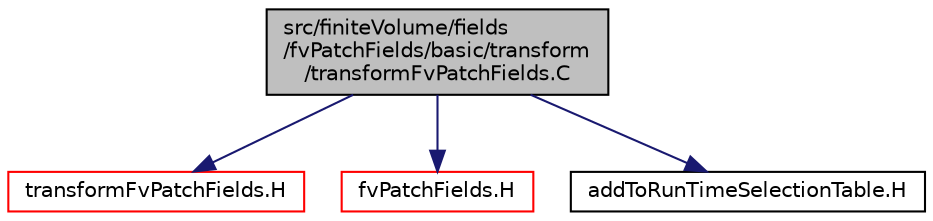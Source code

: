 digraph "src/finiteVolume/fields/fvPatchFields/basic/transform/transformFvPatchFields.C"
{
  bgcolor="transparent";
  edge [fontname="Helvetica",fontsize="10",labelfontname="Helvetica",labelfontsize="10"];
  node [fontname="Helvetica",fontsize="10",shape=record];
  Node1 [label="src/finiteVolume/fields\l/fvPatchFields/basic/transform\l/transformFvPatchFields.C",height=0.2,width=0.4,color="black", fillcolor="grey75", style="filled", fontcolor="black"];
  Node1 -> Node2 [color="midnightblue",fontsize="10",style="solid",fontname="Helvetica"];
  Node2 [label="transformFvPatchFields.H",height=0.2,width=0.4,color="red",URL="$a05372.html"];
  Node1 -> Node3 [color="midnightblue",fontsize="10",style="solid",fontname="Helvetica"];
  Node3 [label="fvPatchFields.H",height=0.2,width=0.4,color="red",URL="$a05698.html"];
  Node1 -> Node4 [color="midnightblue",fontsize="10",style="solid",fontname="Helvetica"];
  Node4 [label="addToRunTimeSelectionTable.H",height=0.2,width=0.4,color="black",URL="$a08025.html",tooltip="Macros for easy insertion into run-time selection tables. "];
}
